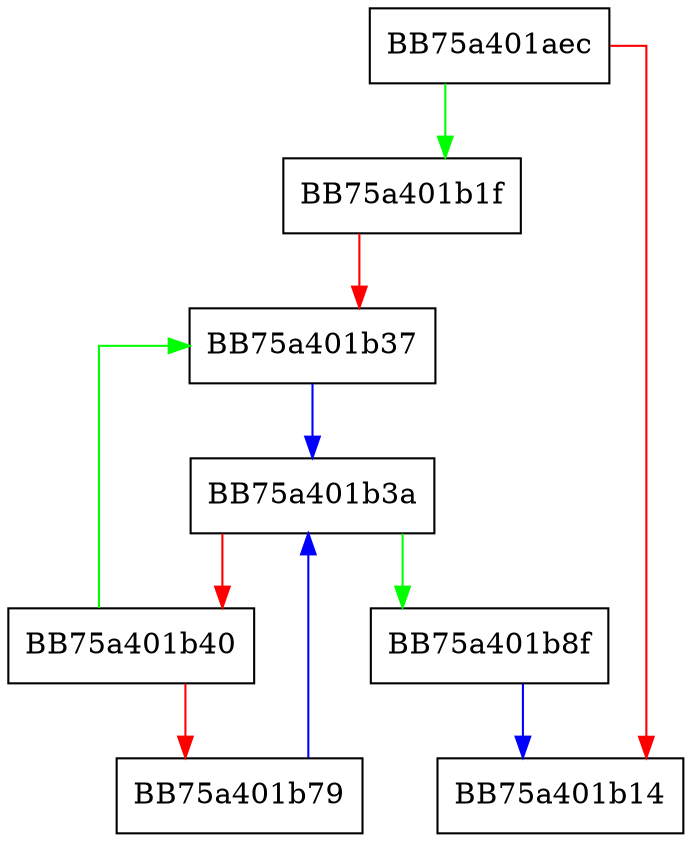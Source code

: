 digraph GC {
  node [shape="box"];
  graph [splines=ortho];
  BB75a401aec -> BB75a401b1f [color="green"];
  BB75a401aec -> BB75a401b14 [color="red"];
  BB75a401b1f -> BB75a401b37 [color="red"];
  BB75a401b37 -> BB75a401b3a [color="blue"];
  BB75a401b3a -> BB75a401b8f [color="green"];
  BB75a401b3a -> BB75a401b40 [color="red"];
  BB75a401b40 -> BB75a401b37 [color="green"];
  BB75a401b40 -> BB75a401b79 [color="red"];
  BB75a401b79 -> BB75a401b3a [color="blue"];
  BB75a401b8f -> BB75a401b14 [color="blue"];
}